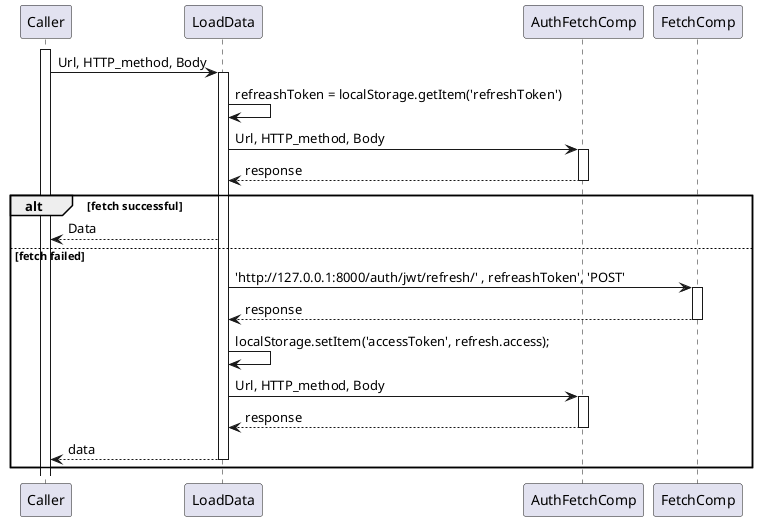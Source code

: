 @startuml LoadData

participant Caller
participant LoadData
participant AuthFetchComp
participant FetchComp

activate Caller
Caller -> LoadData : Url, HTTP_method, Body
activate LoadData

LoadData -> LoadData : refreashToken = localStorage.getItem('refreshToken')

LoadData -> AuthFetchComp : Url, HTTP_method, Body
activate AuthFetchComp
AuthFetchComp --> LoadData : response
Deactivate AuthFetchComp

alt fetch successful
    LoadData --> Caller : Data
else fetch failed
    LoadData -> FetchComp : 'http://127.0.0.1:8000/auth/jwt/refresh/' , refreashToken', 'POST'
    activate FetchComp 
    FetchComp --> LoadData: response
    deactivate FetchComp
    LoadData -> LoadData: localStorage.setItem('accessToken', refresh.access);
    LoadData -> AuthFetchComp: Url, HTTP_method, Body
    activate AuthFetchComp
    AuthFetchComp --> LoadData: response
    deactivate AuthFetchComp
    LoadData --> Caller: data
    deactivate LoadData
    

end

@enduml